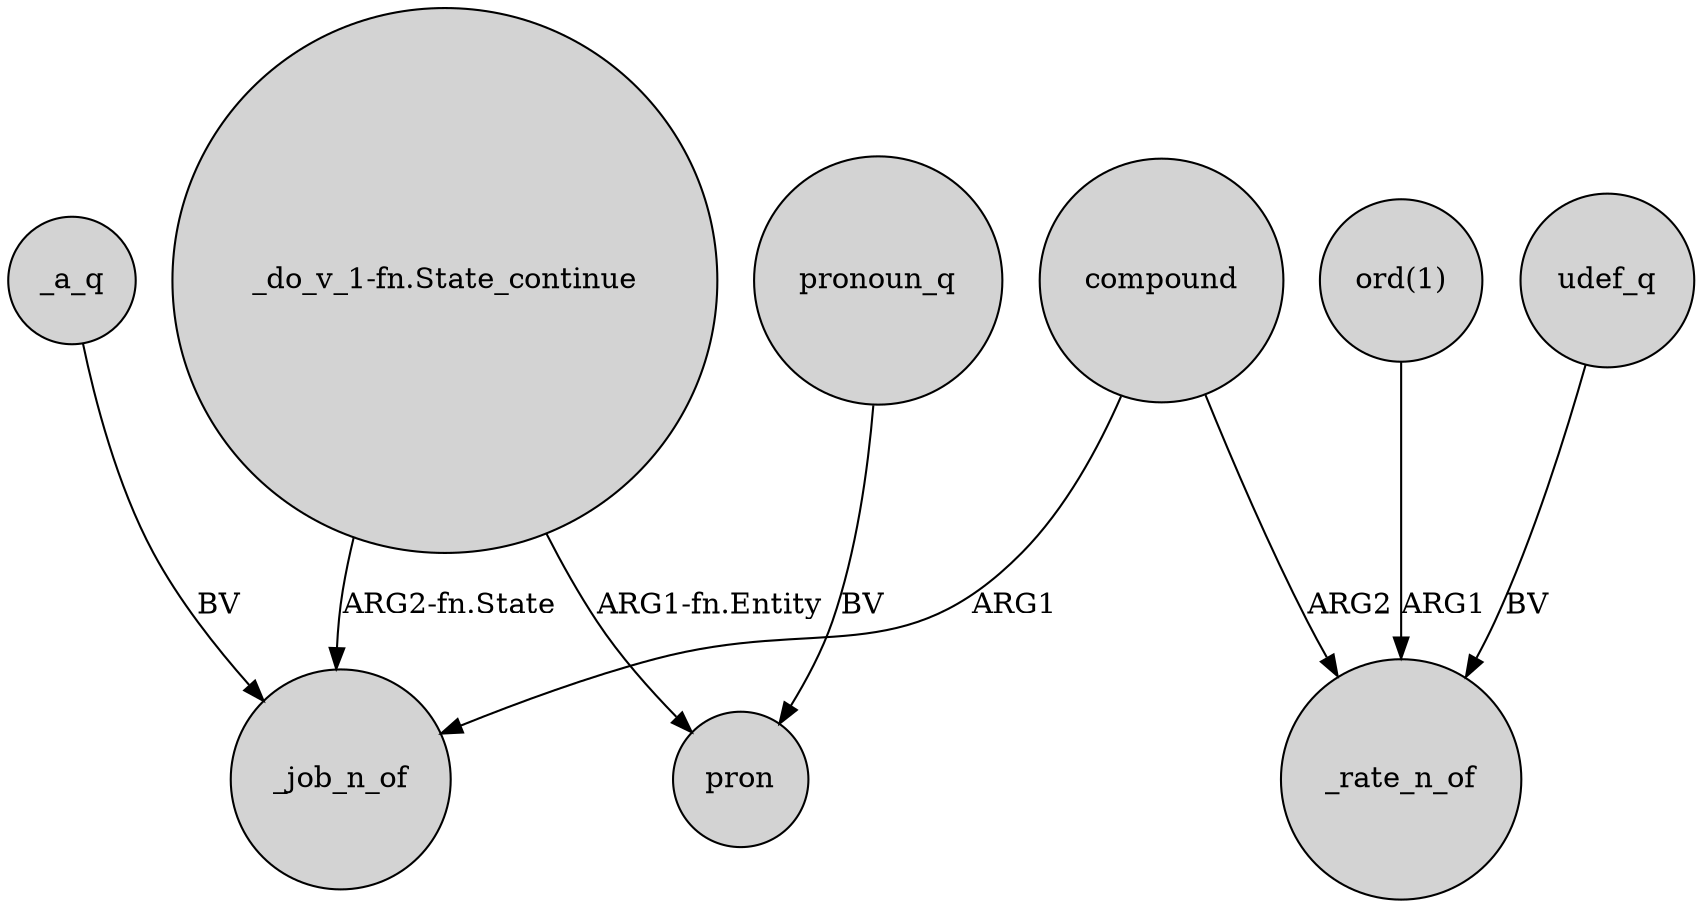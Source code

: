 digraph {
	node [shape=circle style=filled]
	"_do_v_1-fn.State_continue" -> _job_n_of [label="ARG2-fn.State"]
	udef_q -> _rate_n_of [label=BV]
	compound -> _job_n_of [label=ARG1]
	_a_q -> _job_n_of [label=BV]
	pronoun_q -> pron [label=BV]
	"ord(1)" -> _rate_n_of [label=ARG1]
	compound -> _rate_n_of [label=ARG2]
	"_do_v_1-fn.State_continue" -> pron [label="ARG1-fn.Entity"]
}
